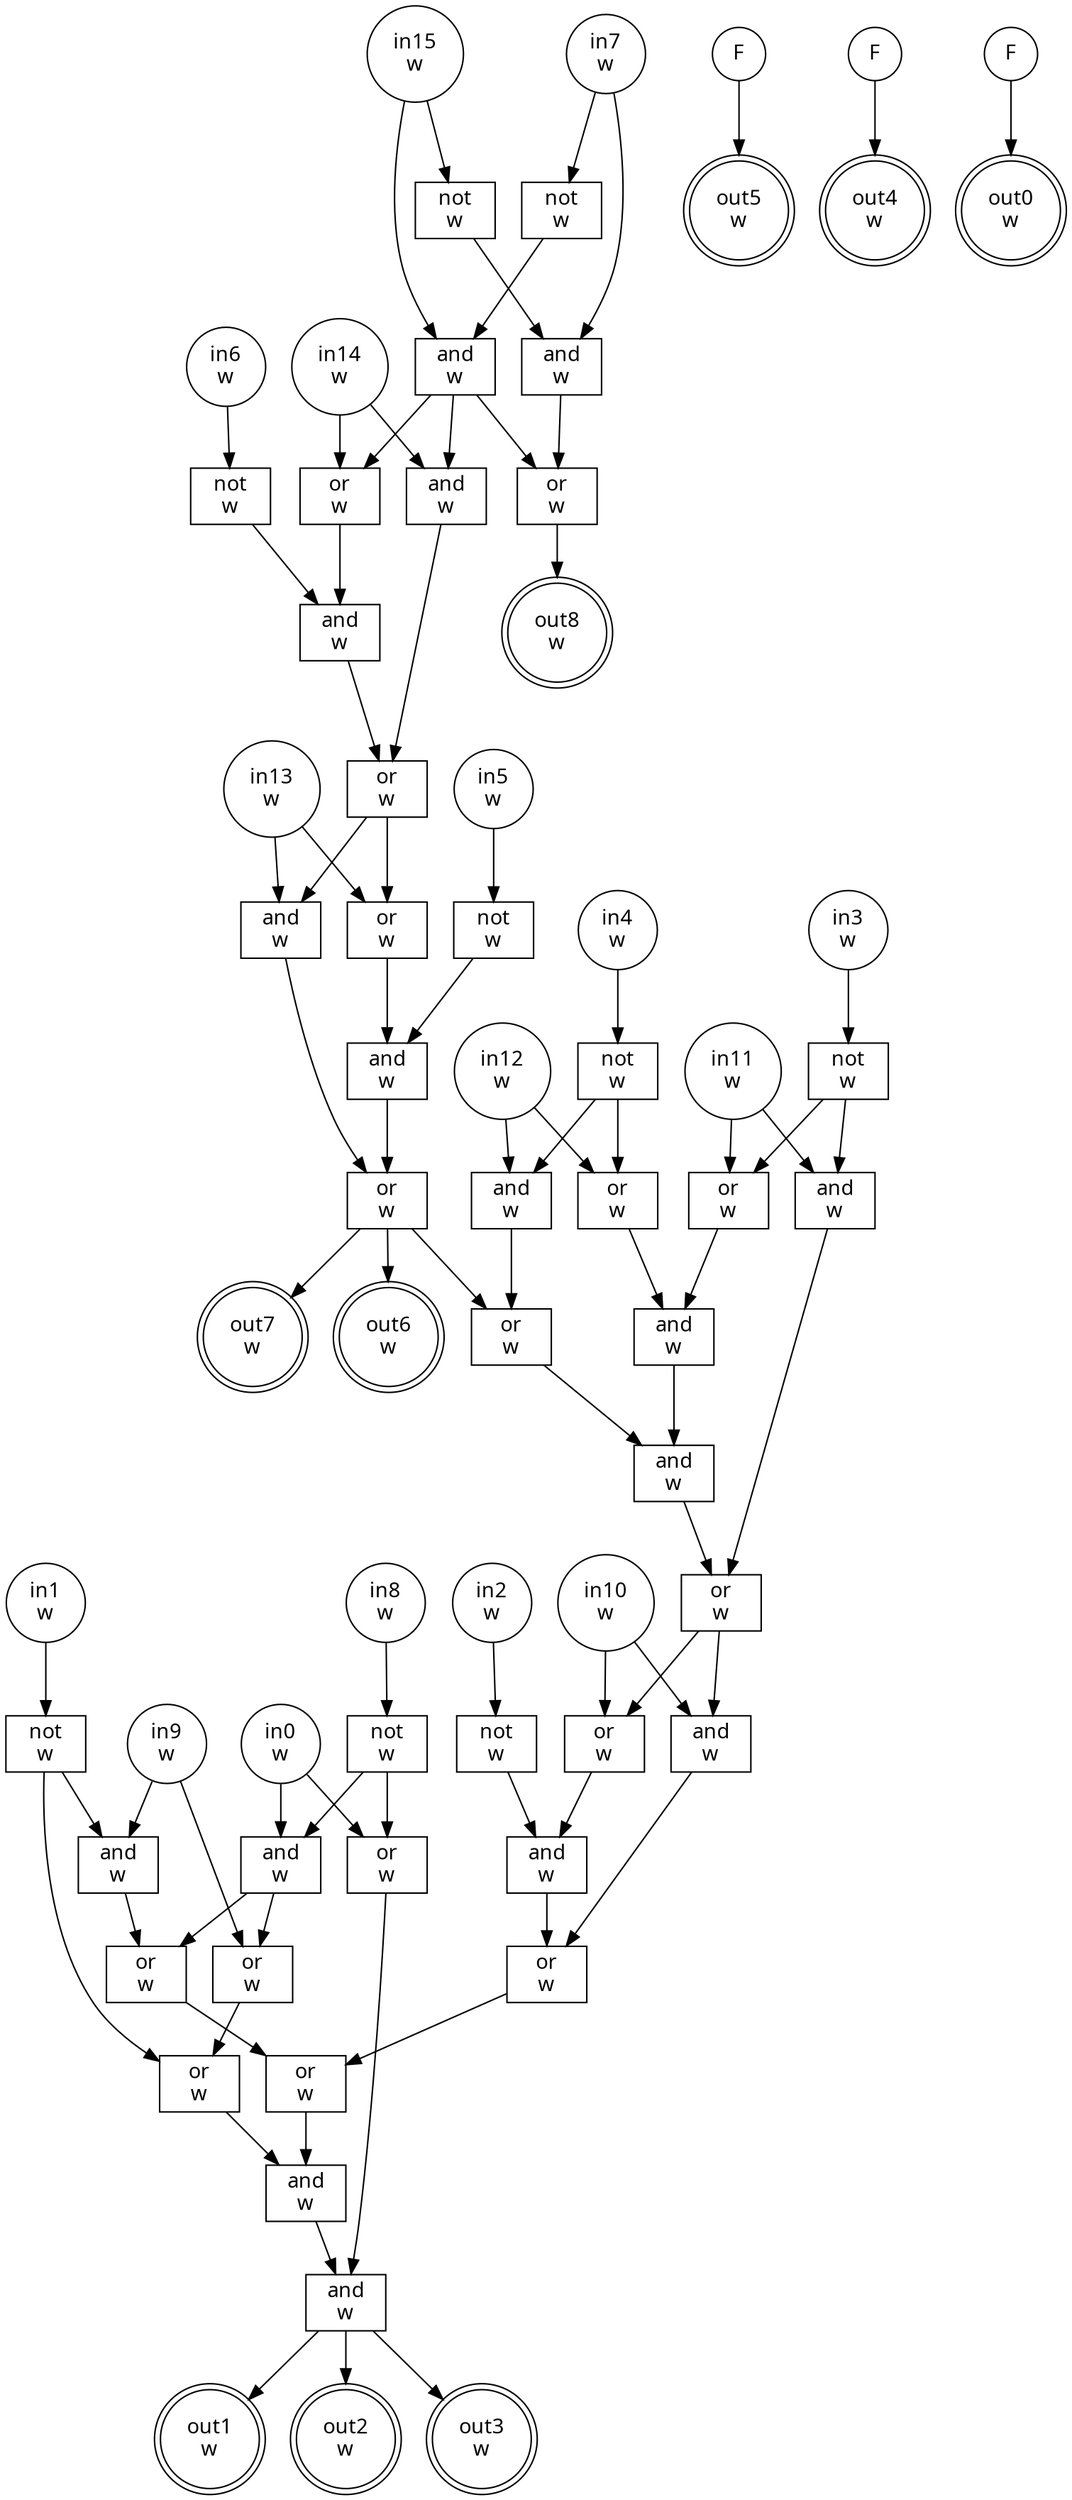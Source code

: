 digraph circuit{
	node [style = filled, fillcolor = white,shape=rect, fontname=geneva]
	g0 [label="in0\nw",shape=circle,fillcolor=white]
	g1 [label="in1\nw",shape=circle,fillcolor=white]
	g2 [label="in2\nw",shape=circle,fillcolor=white]
	g3 [label="in3\nw",shape=circle,fillcolor=white]
	g4 [label="in4\nw",shape=circle,fillcolor=white]
	g5 [label="in5\nw",shape=circle,fillcolor=white]
	g6 [label="in6\nw",shape=circle,fillcolor=white]
	g7 [label="in7\nw",shape=circle,fillcolor=white]
	g8 [label="in8\nw",shape=circle,fillcolor=white]
	g9 [label="in9\nw",shape=circle,fillcolor=white]
	g10 [label="in10\nw",shape=circle,fillcolor=white]
	g11 [label="in11\nw",shape=circle,fillcolor=white]
	g12 [label="in12\nw",shape=circle,fillcolor=white]
	g13 [label="in13\nw",shape=circle,fillcolor=white]
	g14 [label="in14\nw",shape=circle,fillcolor=white]
	g15 [label="in15\nw",shape=circle,fillcolor=white]
	g16 [label="F",shape=circle,fillcolor=white]
	g17 [label="F",shape=circle,fillcolor=white]
	g18 [label="F",shape=circle,fillcolor=white]
	g19 [label="not\nw",fillcolor=white]
	g20 [label="not\nw",fillcolor=white]
	g21 [label="and\nw",fillcolor=white]
	g22 [label="not\nw",fillcolor=white]
	g23 [label="and\nw",fillcolor=white]
	g24 [label="or\nw",fillcolor=white]
	g25 [label="or\nw",fillcolor=white]
	g26 [label="and\nw",fillcolor=white]
	g27 [label="not\nw",fillcolor=white]
	g28 [label="and\nw",fillcolor=white]
	g29 [label="or\nw",fillcolor=white]
	g30 [label="or\nw",fillcolor=white]
	g31 [label="and\nw",fillcolor=white]
	g32 [label="not\nw",fillcolor=white]
	g33 [label="and\nw",fillcolor=white]
	g34 [label="or\nw",fillcolor=white]
	g35 [label="not\nw",fillcolor=white]
	g36 [label="or\nw",fillcolor=white]
	g37 [label="and\nw",fillcolor=white]
	g38 [label="or\nw",fillcolor=white]
	g39 [label="not\nw",fillcolor=white]
	g40 [label="or\nw",fillcolor=white]
	g41 [label="and\nw",fillcolor=white]
	g42 [label="and\nw",fillcolor=white]
	g43 [label="and\nw",fillcolor=white]
	g44 [label="or\nw",fillcolor=white]
	g45 [label="or\nw",fillcolor=white]
	g46 [label="and\nw",fillcolor=white]
	g47 [label="not\nw",fillcolor=white]
	g48 [label="and\nw",fillcolor=white]
	g49 [label="or\nw",fillcolor=white]
	g50 [label="not\nw",fillcolor=white]
	g51 [label="and\nw",fillcolor=white]
	g52 [label="and\nw",fillcolor=white]
	g53 [label="or\nw",fillcolor=white]
	g54 [label="or\nw",fillcolor=white]
	g55 [label="or\nw",fillcolor=white]
	g56 [label="or\nw",fillcolor=white]
	g57 [label="and\nw",fillcolor=white]
	g58 [label="or\nw",fillcolor=white]
	g59 [label="and\nw",fillcolor=white]
	g60 [label="out0\nw",shape=doublecircle,fillcolor=white]
	g61 [label="out1\nw",shape=doublecircle,fillcolor=white]
	g62 [label="out2\nw",shape=doublecircle,fillcolor=white]
	g63 [label="out3\nw",shape=doublecircle,fillcolor=white]
	g64 [label="out4\nw",shape=doublecircle,fillcolor=white]
	g65 [label="out5\nw",shape=doublecircle,fillcolor=white]
	g66 [label="out6\nw",shape=doublecircle,fillcolor=white]
	g67 [label="out7\nw",shape=doublecircle,fillcolor=white]
	g68 [label="out8\nw",shape=doublecircle,fillcolor=white]
	edge [fontname=Geneva,fontcolor=forestgreen]
	g0->g52
	g0->g58
	g1->g50
	g2->g47
	g3->g39
	g4->g35
	g5->g32
	g6->g27
	g7->g21
	g7->g22
	g8->g20
	g9->g51
	g9->g53
	g10->g45
	g10->g46
	g11->g40
	g11->g43
	g12->g36
	g12->g37
	g13->g30
	g13->g31
	g14->g25
	g14->g26
	g15->g19
	g15->g23
	g16->g65
	g17->g64
	g18->g60
	g19->g21
	g20->g52
	g20->g58
	g21->g24
	g22->g23
	g23->g24
	g23->g25
	g23->g26
	g24->g68
	g25->g28
	g26->g29
	g27->g28
	g28->g29
	g29->g30
	g29->g31
	g30->g33
	g31->g34
	g32->g33
	g33->g34
	g34->g38
	g34->g66
	g34->g67
	g35->g36
	g35->g37
	g36->g41
	g37->g38
	g38->g42
	g39->g40
	g39->g43
	g40->g41
	g41->g42
	g42->g44
	g43->g44
	g44->g45
	g44->g46
	g45->g48
	g46->g49
	g47->g48
	g48->g49
	g49->g56
	g50->g51
	g50->g54
	g51->g55
	g52->g53
	g52->g55
	g53->g54
	g54->g57
	g55->g56
	g56->g57
	g57->g59
	g58->g59
	g59->g61
	g59->g62
	g59->g63
}